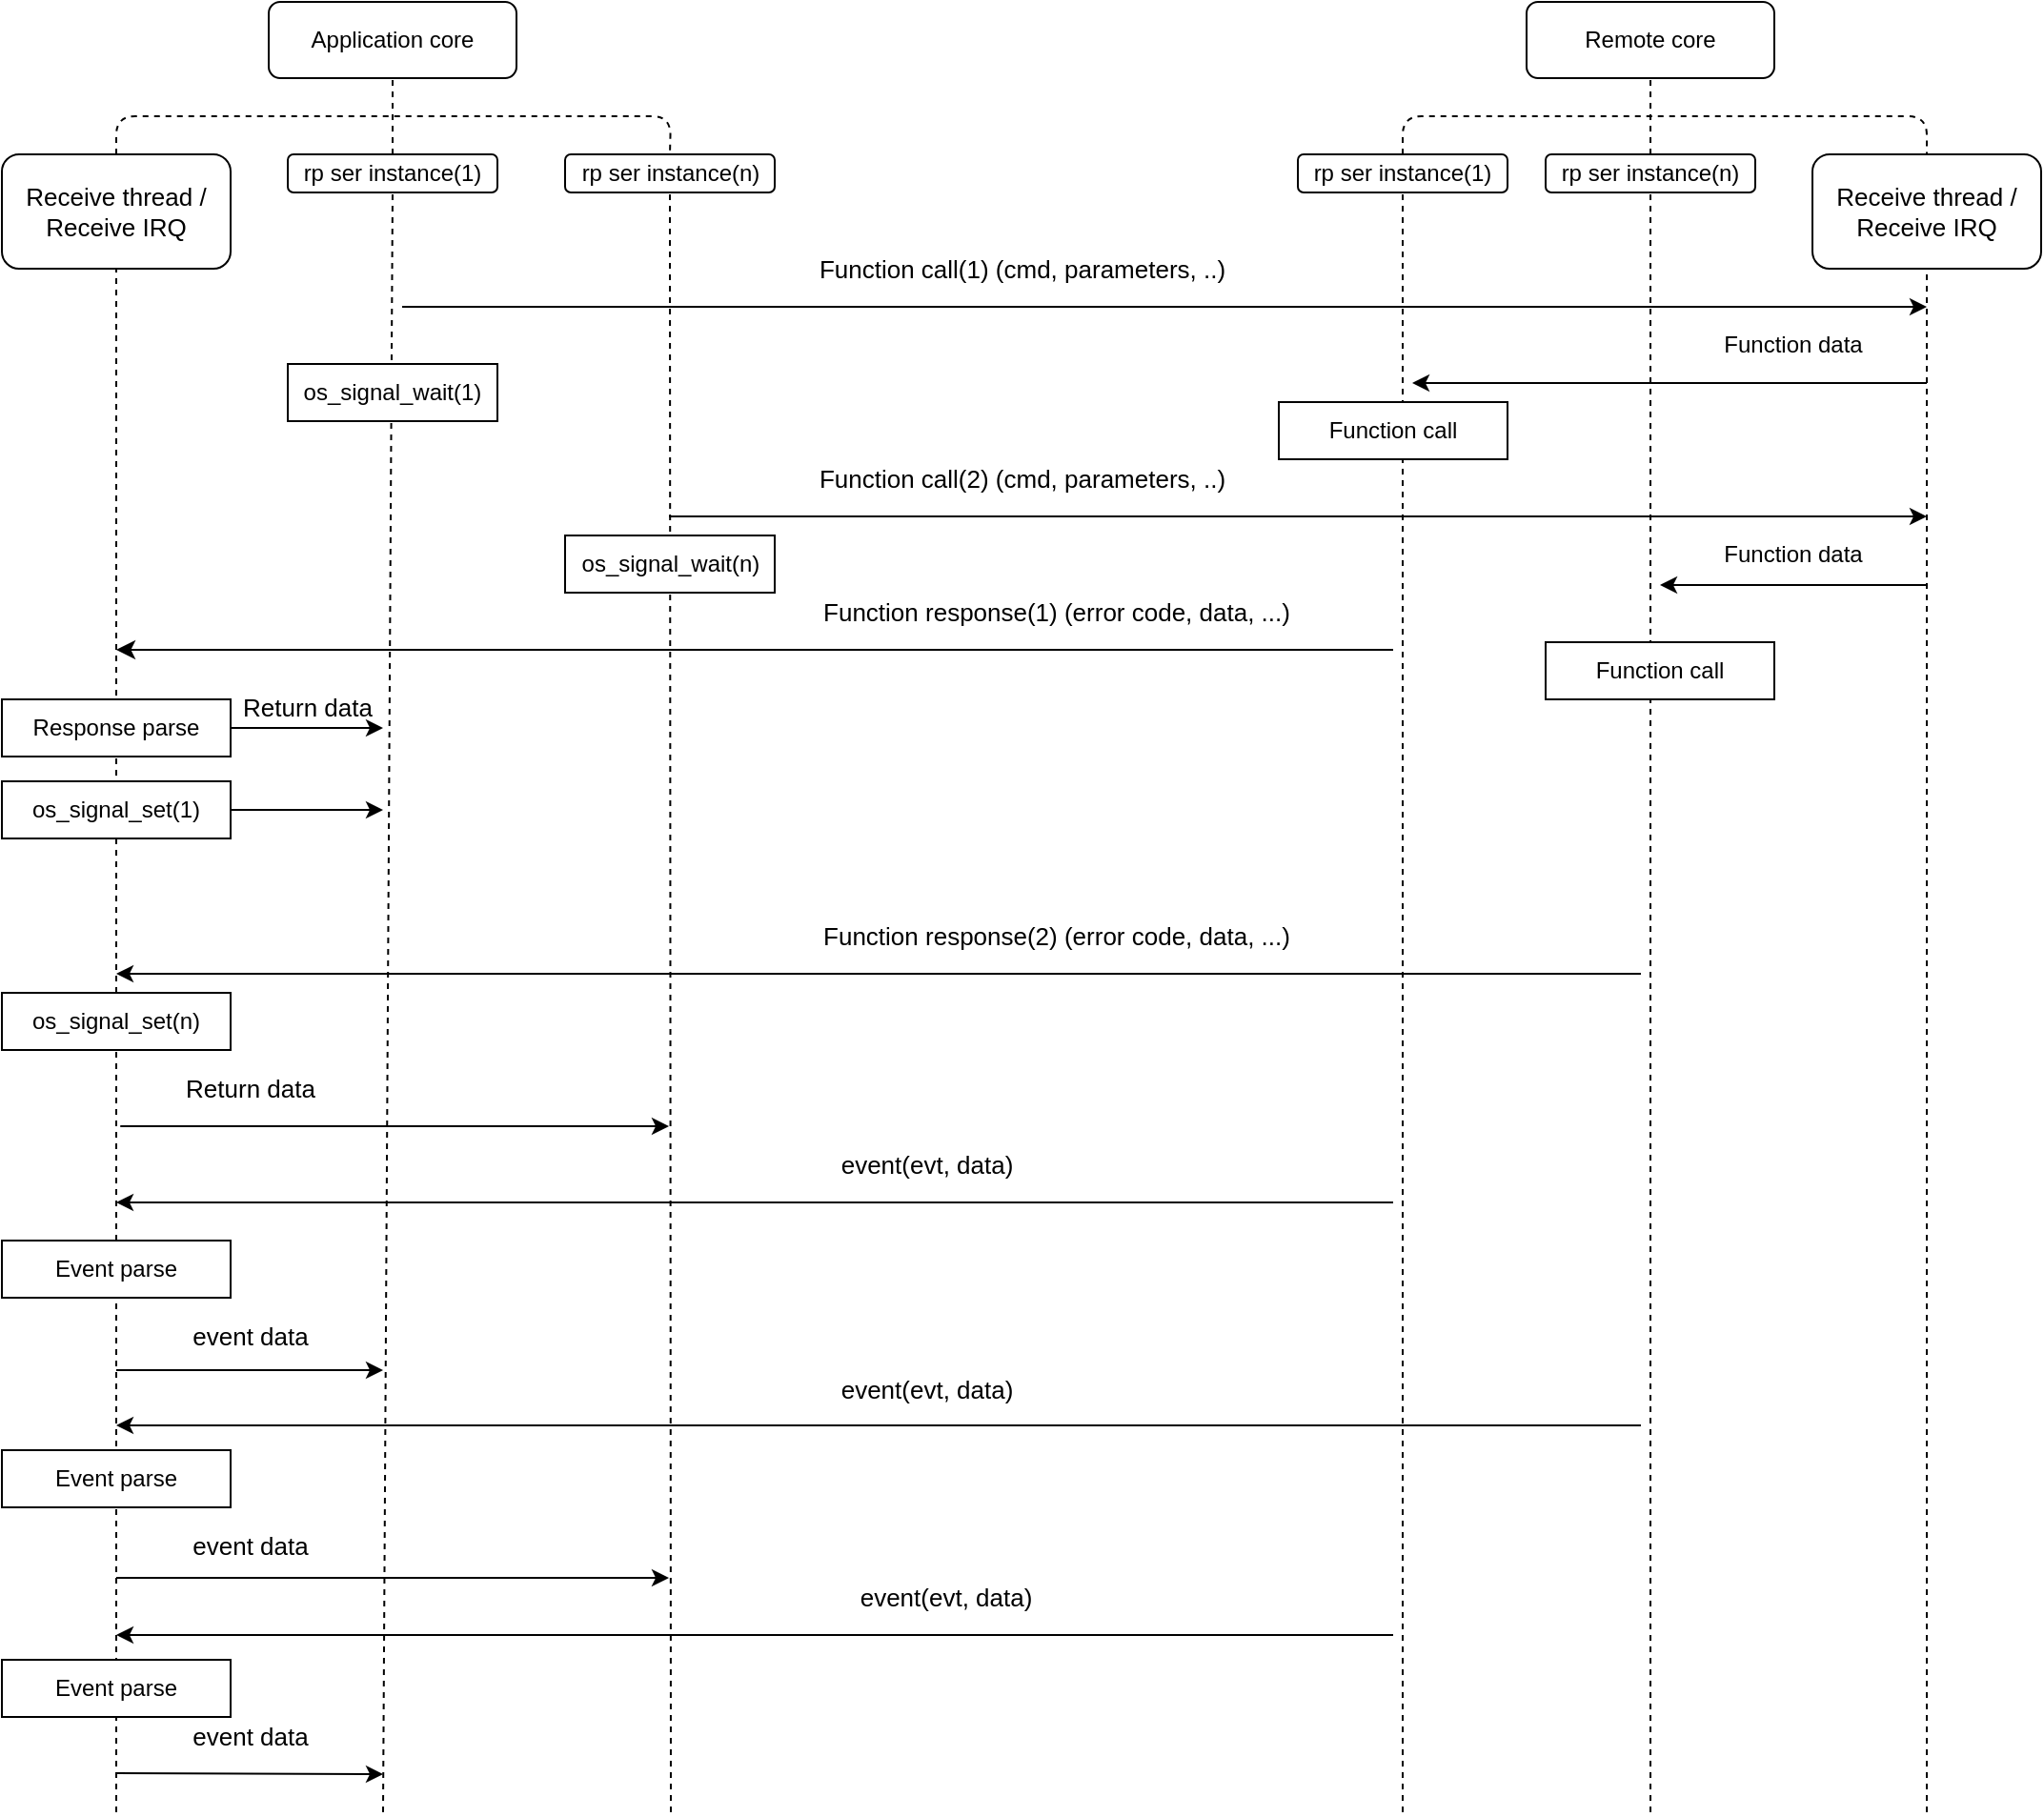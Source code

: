 <mxfile version="12.7.9" type="github">
  <diagram name="Page-1" id="13e1069c-82ec-6db2-03f1-153e76fe0fe0">
    <mxGraphModel dx="2508" dy="879" grid="1" gridSize="10" guides="1" tooltips="1" connect="1" arrows="1" fold="1" page="1" pageScale="1" pageWidth="1100" pageHeight="850" background="#ffffff" math="0" shadow="0">
      <root>
        <mxCell id="0" />
        <mxCell id="1" parent="0" />
        <mxCell id="FZp41WRo9U6eYTtbwBS2-1" value="" style="endArrow=classic;html=1;" parent="1" edge="1">
          <mxGeometry width="50" height="50" relative="1" as="geometry">
            <mxPoint x="140" y="180" as="sourcePoint" />
            <mxPoint x="940" y="180" as="targetPoint" />
            <Array as="points">
              <mxPoint x="410.5" y="180" />
            </Array>
          </mxGeometry>
        </mxCell>
        <mxCell id="FZp41WRo9U6eYTtbwBS2-2" value="Function call(1) (cmd, parameters, ..)" style="text;html=1;align=center;verticalAlign=middle;resizable=0;points=[];autosize=1;fontSize=13;" parent="1" vertex="1">
          <mxGeometry x="350" y="150" width="230" height="20" as="geometry" />
        </mxCell>
        <mxCell id="FZp41WRo9U6eYTtbwBS2-5" value="" style="endArrow=classic;html=1;jumpSize=4;endSize=7;strokeWidth=1;" parent="1" edge="1">
          <mxGeometry width="50" height="50" relative="1" as="geometry">
            <mxPoint x="660" y="360" as="sourcePoint" />
            <mxPoint x="-10" y="360" as="targetPoint" />
          </mxGeometry>
        </mxCell>
        <mxCell id="FZp41WRo9U6eYTtbwBS2-6" value="Function response(1) (error code, data, ...)" style="text;html=1;align=center;verticalAlign=middle;resizable=0;points=[];autosize=1;fontSize=13;" parent="1" vertex="1">
          <mxGeometry x="353" y="330" width="260" height="20" as="geometry" />
        </mxCell>
        <mxCell id="FZp41WRo9U6eYTtbwBS2-9" value="" style="endArrow=classic;html=1;" parent="1" edge="1">
          <mxGeometry width="50" height="50" relative="1" as="geometry">
            <mxPoint x="660" y="650" as="sourcePoint" />
            <mxPoint x="-10" y="650" as="targetPoint" />
          </mxGeometry>
        </mxCell>
        <mxCell id="FZp41WRo9U6eYTtbwBS2-10" value="" style="endArrow=classic;html=1;" parent="1" edge="1">
          <mxGeometry width="50" height="50" relative="1" as="geometry">
            <mxPoint x="790" y="767" as="sourcePoint" />
            <mxPoint x="-10" y="767" as="targetPoint" />
          </mxGeometry>
        </mxCell>
        <mxCell id="FZp41WRo9U6eYTtbwBS2-13" value="" style="endArrow=classic;html=1;" parent="1" edge="1">
          <mxGeometry width="50" height="50" relative="1" as="geometry">
            <mxPoint x="660" y="877" as="sourcePoint" />
            <mxPoint x="-10" y="877" as="targetPoint" />
          </mxGeometry>
        </mxCell>
        <mxCell id="FZp41WRo9U6eYTtbwBS2-14" value="event(evt, data)" style="text;html=1;align=center;verticalAlign=middle;resizable=0;points=[];autosize=1;fontSize=13;" parent="1" vertex="1">
          <mxGeometry x="360" y="620" width="110" height="20" as="geometry" />
        </mxCell>
        <mxCell id="FZp41WRo9U6eYTtbwBS2-15" value="event(evt, data)" style="text;html=1;align=center;verticalAlign=middle;resizable=0;points=[];autosize=1;fontSize=13;" parent="1" vertex="1">
          <mxGeometry x="360" y="738" width="110" height="20" as="geometry" />
        </mxCell>
        <mxCell id="FZp41WRo9U6eYTtbwBS2-16" value="event(evt, data)" style="text;html=1;align=center;verticalAlign=middle;resizable=0;points=[];autosize=1;fontSize=13;" parent="1" vertex="1">
          <mxGeometry x="370" y="847" width="110" height="20" as="geometry" />
        </mxCell>
        <mxCell id="FZp41WRo9U6eYTtbwBS2-17" value="" style="endArrow=none;dashed=1;html=1;fontSize=13;entryX=0.5;entryY=1;entryDx=0;entryDy=0;" parent="1" source="sKiDmbjsrYq06C7JDy-H-31" target="FZp41WRo9U6eYTtbwBS2-21" edge="1">
          <mxGeometry width="50" height="50" relative="1" as="geometry">
            <mxPoint x="-10" y="770" as="sourcePoint" />
            <mxPoint x="109.5" y="240" as="targetPoint" />
          </mxGeometry>
        </mxCell>
        <mxCell id="ZVEdmqkBj1udmlxArRgm-3" style="edgeStyle=orthogonalEdgeStyle;rounded=0;orthogonalLoop=1;jettySize=auto;html=1;exitX=1;exitY=0.5;exitDx=0;exitDy=0;" edge="1" parent="1" source="FZp41WRo9U6eYTtbwBS2-8">
          <mxGeometry relative="1" as="geometry">
            <mxPoint x="130" y="444" as="targetPoint" />
          </mxGeometry>
        </mxCell>
        <mxCell id="FZp41WRo9U6eYTtbwBS2-8" value="os_signal_set(1)" style="rounded=0;whiteSpace=wrap;html=1;" parent="1" vertex="1">
          <mxGeometry x="-70" y="429" width="120" height="30" as="geometry" />
        </mxCell>
        <mxCell id="FZp41WRo9U6eYTtbwBS2-20" value="" style="endArrow=classic;html=1;fontSize=13;" parent="1" edge="1">
          <mxGeometry width="50" height="50" relative="1" as="geometry">
            <mxPoint y="610" as="sourcePoint" />
            <mxPoint x="280" y="610" as="targetPoint" />
            <Array as="points">
              <mxPoint x="-10" y="610" />
              <mxPoint y="610" />
              <mxPoint x="50" y="610" />
            </Array>
          </mxGeometry>
        </mxCell>
        <mxCell id="FZp41WRo9U6eYTtbwBS2-21" value="&lt;div&gt;Receive thread /&lt;/div&gt;&lt;div&gt;Receive IRQ&lt;br&gt;&lt;/div&gt;" style="rounded=1;whiteSpace=wrap;html=1;fontSize=13;" parent="1" vertex="1">
          <mxGeometry x="-70" y="100" width="120" height="60" as="geometry" />
        </mxCell>
        <mxCell id="FZp41WRo9U6eYTtbwBS2-25" value="Return data" style="text;html=1;align=center;verticalAlign=middle;resizable=0;points=[];autosize=1;fontSize=13;" parent="1" vertex="1">
          <mxGeometry x="20" y="580" width="80" height="20" as="geometry" />
        </mxCell>
        <mxCell id="FZp41WRo9U6eYTtbwBS2-26" value="" style="endArrow=classic;html=1;fontSize=13;" parent="1" edge="1">
          <mxGeometry width="50" height="50" relative="1" as="geometry">
            <mxPoint x="-10" y="738" as="sourcePoint" />
            <mxPoint x="130" y="738" as="targetPoint" />
          </mxGeometry>
        </mxCell>
        <mxCell id="FZp41WRo9U6eYTtbwBS2-27" value="" style="endArrow=classic;html=1;fontSize=13;" parent="1" edge="1">
          <mxGeometry width="50" height="50" relative="1" as="geometry">
            <mxPoint x="-10" y="847" as="sourcePoint" />
            <mxPoint x="280" y="847" as="targetPoint" />
          </mxGeometry>
        </mxCell>
        <mxCell id="FZp41WRo9U6eYTtbwBS2-29" value="" style="endArrow=classic;html=1;fontSize=13;" parent="1" edge="1">
          <mxGeometry width="50" height="50" relative="1" as="geometry">
            <mxPoint x="-10" y="949.5" as="sourcePoint" />
            <mxPoint x="130" y="950" as="targetPoint" />
          </mxGeometry>
        </mxCell>
        <mxCell id="FZp41WRo9U6eYTtbwBS2-30" value="event data" style="text;html=1;align=center;verticalAlign=middle;resizable=0;points=[];autosize=1;fontSize=13;" parent="1" vertex="1">
          <mxGeometry x="20" y="710" width="80" height="20" as="geometry" />
        </mxCell>
        <mxCell id="FZp41WRo9U6eYTtbwBS2-31" value="event data" style="text;html=1;align=center;verticalAlign=middle;resizable=0;points=[];autosize=1;fontSize=13;" parent="1" vertex="1">
          <mxGeometry x="20" y="820" width="80" height="20" as="geometry" />
        </mxCell>
        <mxCell id="FZp41WRo9U6eYTtbwBS2-32" value="event data" style="text;html=1;align=center;verticalAlign=middle;resizable=0;points=[];autosize=1;fontSize=13;" parent="1" vertex="1">
          <mxGeometry x="20" y="920" width="80" height="20" as="geometry" />
        </mxCell>
        <mxCell id="sKiDmbjsrYq06C7JDy-H-16" value="" style="endArrow=none;dashed=1;html=1;entryX=0.5;entryY=1;entryDx=0;entryDy=0;" parent="1" target="sKiDmbjsrYq06C7JDy-H-20" edge="1">
          <mxGeometry width="50" height="50" relative="1" as="geometry">
            <mxPoint x="795" y="970" as="sourcePoint" />
            <mxPoint x="799.5" y="160" as="targetPoint" />
          </mxGeometry>
        </mxCell>
        <mxCell id="sKiDmbjsrYq06C7JDy-H-17" value="" style="endArrow=none;dashed=1;html=1;" parent="1" target="sKiDmbjsrYq06C7JDy-H-18" edge="1">
          <mxGeometry width="50" height="50" relative="1" as="geometry">
            <mxPoint x="665" y="970" as="sourcePoint" />
            <mxPoint x="665" y="151" as="targetPoint" />
          </mxGeometry>
        </mxCell>
        <mxCell id="sKiDmbjsrYq06C7JDy-H-18" value="rp ser instance(1)" style="rounded=1;whiteSpace=wrap;html=1;" parent="1" vertex="1">
          <mxGeometry x="610" y="100" width="110" height="20" as="geometry" />
        </mxCell>
        <mxCell id="sKiDmbjsrYq06C7JDy-H-19" style="edgeStyle=orthogonalEdgeStyle;rounded=0;orthogonalLoop=1;jettySize=auto;html=1;exitX=0.5;exitY=1;exitDx=0;exitDy=0;" parent="1" source="sKiDmbjsrYq06C7JDy-H-18" target="sKiDmbjsrYq06C7JDy-H-18" edge="1">
          <mxGeometry relative="1" as="geometry" />
        </mxCell>
        <mxCell id="sKiDmbjsrYq06C7JDy-H-20" value="rp ser instance(n)" style="rounded=1;whiteSpace=wrap;html=1;" parent="1" vertex="1">
          <mxGeometry x="740" y="100" width="110" height="20" as="geometry" />
        </mxCell>
        <mxCell id="sKiDmbjsrYq06C7JDy-H-24" value="Function call(2) (cmd, parameters, ..)" style="text;html=1;align=center;verticalAlign=middle;resizable=0;points=[];autosize=1;fontSize=13;" parent="1" vertex="1">
          <mxGeometry x="350" y="260" width="230" height="20" as="geometry" />
        </mxCell>
        <mxCell id="sKiDmbjsrYq06C7JDy-H-25" value="" style="endArrow=classic;html=1;" parent="1" edge="1">
          <mxGeometry width="50" height="50" relative="1" as="geometry">
            <mxPoint x="280" y="290" as="sourcePoint" />
            <mxPoint x="940" y="290" as="targetPoint" />
            <Array as="points">
              <mxPoint x="410.5" y="290" />
            </Array>
          </mxGeometry>
        </mxCell>
        <mxCell id="sKiDmbjsrYq06C7JDy-H-29" value="" style="endArrow=classic;html=1;" parent="1" edge="1">
          <mxGeometry width="50" height="50" relative="1" as="geometry">
            <mxPoint x="790" y="530" as="sourcePoint" />
            <mxPoint x="-10" y="530" as="targetPoint" />
          </mxGeometry>
        </mxCell>
        <mxCell id="sKiDmbjsrYq06C7JDy-H-30" value="Function response(2) (error code, data, ...)" style="text;html=1;align=center;verticalAlign=middle;resizable=0;points=[];autosize=1;fontSize=13;" parent="1" vertex="1">
          <mxGeometry x="353" y="500" width="260" height="20" as="geometry" />
        </mxCell>
        <mxCell id="FZp41WRo9U6eYTtbwBS2-4" value="Function call" style="rounded=0;whiteSpace=wrap;html=1;" parent="1" vertex="1">
          <mxGeometry x="600" y="230" width="120" height="30" as="geometry" />
        </mxCell>
        <mxCell id="sKiDmbjsrYq06C7JDy-H-32" value="Function call" style="rounded=0;whiteSpace=wrap;html=1;" parent="1" vertex="1">
          <mxGeometry x="740" y="356" width="120" height="30" as="geometry" />
        </mxCell>
        <mxCell id="sKiDmbjsrYq06C7JDy-H-33" value="Remote core" style="rounded=1;whiteSpace=wrap;html=1;strokeColor=#000000;" parent="1" vertex="1">
          <mxGeometry x="730" y="20" width="130" height="40" as="geometry" />
        </mxCell>
        <mxCell id="sKiDmbjsrYq06C7JDy-H-34" value="Application core" style="rounded=1;whiteSpace=wrap;html=1;strokeColor=#000000;" parent="1" vertex="1">
          <mxGeometry x="70" y="20" width="130" height="40" as="geometry" />
        </mxCell>
        <mxCell id="sKiDmbjsrYq06C7JDy-H-35" value="rp ser instance(1)" style="rounded=1;whiteSpace=wrap;html=1;" parent="1" vertex="1">
          <mxGeometry x="80" y="100" width="110" height="20" as="geometry" />
        </mxCell>
        <mxCell id="sKiDmbjsrYq06C7JDy-H-36" value="rp ser instance(n)" style="rounded=1;whiteSpace=wrap;html=1;" parent="1" vertex="1">
          <mxGeometry x="225.5" y="100" width="110" height="20" as="geometry" />
        </mxCell>
        <mxCell id="sKiDmbjsrYq06C7JDy-H-31" value="os_signal_set(n)" style="rounded=0;whiteSpace=wrap;html=1;" parent="1" vertex="1">
          <mxGeometry x="-70" y="540" width="120" height="30" as="geometry" />
        </mxCell>
        <mxCell id="sKiDmbjsrYq06C7JDy-H-37" value="" style="endArrow=none;dashed=1;html=1;fontSize=13;entryX=0.5;entryY=1;entryDx=0;entryDy=0;" parent="1" target="sKiDmbjsrYq06C7JDy-H-31" edge="1">
          <mxGeometry width="50" height="50" relative="1" as="geometry">
            <mxPoint x="-10" y="970" as="sourcePoint" />
            <mxPoint x="-10" y="230" as="targetPoint" />
          </mxGeometry>
        </mxCell>
        <mxCell id="sKiDmbjsrYq06C7JDy-H-38" value="" style="endArrow=none;dashed=1;html=1;entryX=0.5;entryY=1;entryDx=0;entryDy=0;" parent="1" target="sKiDmbjsrYq06C7JDy-H-35" edge="1">
          <mxGeometry width="50" height="50" relative="1" as="geometry">
            <mxPoint x="130" y="970" as="sourcePoint" />
            <mxPoint x="150" y="210" as="targetPoint" />
          </mxGeometry>
        </mxCell>
        <mxCell id="sKiDmbjsrYq06C7JDy-H-39" value="" style="endArrow=none;dashed=1;html=1;entryX=0.5;entryY=1;entryDx=0;entryDy=0;" parent="1" target="sKiDmbjsrYq06C7JDy-H-36" edge="1">
          <mxGeometry width="50" height="50" relative="1" as="geometry">
            <mxPoint x="281" y="970" as="sourcePoint" />
            <mxPoint x="280" y="150" as="targetPoint" />
          </mxGeometry>
        </mxCell>
        <mxCell id="FZp41WRo9U6eYTtbwBS2-3" value="os_signal_wait(1)" style="rounded=0;whiteSpace=wrap;html=1;" parent="1" vertex="1">
          <mxGeometry x="80" y="210" width="110" height="30" as="geometry" />
        </mxCell>
        <mxCell id="ZVEdmqkBj1udmlxArRgm-2" style="edgeStyle=orthogonalEdgeStyle;rounded=0;orthogonalLoop=1;jettySize=auto;html=1;exitX=1;exitY=0.5;exitDx=0;exitDy=0;" edge="1" parent="1" source="FZp41WRo9U6eYTtbwBS2-7">
          <mxGeometry relative="1" as="geometry">
            <mxPoint x="130" y="401" as="targetPoint" />
          </mxGeometry>
        </mxCell>
        <mxCell id="FZp41WRo9U6eYTtbwBS2-7" value="Response parse" style="rounded=0;whiteSpace=wrap;html=1;" parent="1" vertex="1">
          <mxGeometry x="-70" y="386" width="120" height="30" as="geometry" />
        </mxCell>
        <mxCell id="sKiDmbjsrYq06C7JDy-H-46" value="Return data" style="text;html=1;align=center;verticalAlign=middle;resizable=0;points=[];autosize=1;fontSize=13;" parent="1" vertex="1">
          <mxGeometry x="50" y="380" width="80" height="20" as="geometry" />
        </mxCell>
        <mxCell id="sKiDmbjsrYq06C7JDy-H-49" value="os_signal_wait(n)" style="rounded=0;whiteSpace=wrap;html=1;" parent="1" vertex="1">
          <mxGeometry x="225.5" y="300" width="110" height="30" as="geometry" />
        </mxCell>
        <mxCell id="sKiDmbjsrYq06C7JDy-H-50" value="&lt;div&gt;Receive thread /&lt;/div&gt;&lt;div&gt;Receive IRQ&lt;br&gt;&lt;/div&gt;" style="rounded=1;whiteSpace=wrap;html=1;fontSize=13;" parent="1" vertex="1">
          <mxGeometry x="880" y="100" width="120" height="60" as="geometry" />
        </mxCell>
        <mxCell id="sKiDmbjsrYq06C7JDy-H-51" value="" style="endArrow=none;dashed=1;html=1;fontSize=13;entryX=0.5;entryY=1;entryDx=0;entryDy=0;" parent="1" target="sKiDmbjsrYq06C7JDy-H-50" edge="1">
          <mxGeometry width="50" height="50" relative="1" as="geometry">
            <mxPoint x="940" y="970" as="sourcePoint" />
            <mxPoint x="939.5" y="210" as="targetPoint" />
          </mxGeometry>
        </mxCell>
        <mxCell id="sKiDmbjsrYq06C7JDy-H-52" value="" style="endArrow=classic;html=1;" parent="1" edge="1">
          <mxGeometry width="50" height="50" relative="1" as="geometry">
            <mxPoint x="940" y="220" as="sourcePoint" />
            <mxPoint x="670" y="220" as="targetPoint" />
          </mxGeometry>
        </mxCell>
        <mxCell id="sKiDmbjsrYq06C7JDy-H-54" value="" style="endArrow=classic;html=1;" parent="1" edge="1">
          <mxGeometry width="50" height="50" relative="1" as="geometry">
            <mxPoint x="940" y="326" as="sourcePoint" />
            <mxPoint x="800" y="326" as="targetPoint" />
          </mxGeometry>
        </mxCell>
        <mxCell id="sKiDmbjsrYq06C7JDy-H-58" value="Function data" style="text;html=1;strokeColor=none;fillColor=none;align=center;verticalAlign=middle;whiteSpace=wrap;rounded=0;" parent="1" vertex="1">
          <mxGeometry x="830" y="190" width="80" height="20" as="geometry" />
        </mxCell>
        <mxCell id="sKiDmbjsrYq06C7JDy-H-61" value="Function data" style="text;html=1;strokeColor=none;fillColor=none;align=center;verticalAlign=middle;whiteSpace=wrap;rounded=0;" parent="1" vertex="1">
          <mxGeometry x="830" y="300" width="80" height="20" as="geometry" />
        </mxCell>
        <mxCell id="sKiDmbjsrYq06C7JDy-H-64" value="" style="endArrow=none;dashed=1;html=1;entryX=0.5;entryY=0;entryDx=0;entryDy=0;" parent="1" target="sKiDmbjsrYq06C7JDy-H-36" edge="1">
          <mxGeometry width="50" height="50" relative="1" as="geometry">
            <mxPoint x="-10" y="100" as="sourcePoint" />
            <mxPoint x="40" y="50" as="targetPoint" />
            <Array as="points">
              <mxPoint x="-10" y="80" />
              <mxPoint x="140" y="80" />
              <mxPoint x="281" y="80" />
            </Array>
          </mxGeometry>
        </mxCell>
        <mxCell id="sKiDmbjsrYq06C7JDy-H-65" value="" style="endArrow=none;dashed=1;html=1;exitX=0.5;exitY=0;exitDx=0;exitDy=0;entryX=0.5;entryY=1;entryDx=0;entryDy=0;" parent="1" source="sKiDmbjsrYq06C7JDy-H-35" target="sKiDmbjsrYq06C7JDy-H-34" edge="1">
          <mxGeometry width="50" height="50" relative="1" as="geometry">
            <mxPoint x="-10" y="80" as="sourcePoint" />
            <mxPoint x="40" y="30" as="targetPoint" />
          </mxGeometry>
        </mxCell>
        <mxCell id="sKiDmbjsrYq06C7JDy-H-66" value="" style="endArrow=none;dashed=1;html=1;exitX=0.5;exitY=0;exitDx=0;exitDy=0;entryX=0.5;entryY=0;entryDx=0;entryDy=0;" parent="1" source="sKiDmbjsrYq06C7JDy-H-18" target="sKiDmbjsrYq06C7JDy-H-50" edge="1">
          <mxGeometry width="50" height="50" relative="1" as="geometry">
            <mxPoint x="650" y="100" as="sourcePoint" />
            <mxPoint x="700" y="50" as="targetPoint" />
            <Array as="points">
              <mxPoint x="665" y="80" />
              <mxPoint x="800" y="80" />
              <mxPoint x="940" y="80" />
            </Array>
          </mxGeometry>
        </mxCell>
        <mxCell id="sKiDmbjsrYq06C7JDy-H-67" value="" style="endArrow=none;dashed=1;html=1;exitX=0.5;exitY=0;exitDx=0;exitDy=0;entryX=0.5;entryY=1;entryDx=0;entryDy=0;" parent="1" source="sKiDmbjsrYq06C7JDy-H-20" target="sKiDmbjsrYq06C7JDy-H-33" edge="1">
          <mxGeometry width="50" height="50" relative="1" as="geometry">
            <mxPoint x="940" y="80" as="sourcePoint" />
            <mxPoint x="990" y="30" as="targetPoint" />
          </mxGeometry>
        </mxCell>
        <mxCell id="ZVEdmqkBj1udmlxArRgm-4" value="Event parse" style="rounded=0;whiteSpace=wrap;html=1;" vertex="1" parent="1">
          <mxGeometry x="-70" y="670" width="120" height="30" as="geometry" />
        </mxCell>
        <mxCell id="ZVEdmqkBj1udmlxArRgm-5" value="Event parse" style="rounded=0;whiteSpace=wrap;html=1;" vertex="1" parent="1">
          <mxGeometry x="-70" y="780" width="120" height="30" as="geometry" />
        </mxCell>
        <mxCell id="ZVEdmqkBj1udmlxArRgm-6" value="Event parse" style="rounded=0;whiteSpace=wrap;html=1;" vertex="1" parent="1">
          <mxGeometry x="-70" y="890" width="120" height="30" as="geometry" />
        </mxCell>
      </root>
    </mxGraphModel>
  </diagram>
</mxfile>
